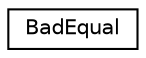 digraph "Graphical Class Hierarchy"
{
  edge [fontname="Helvetica",fontsize="10",labelfontname="Helvetica",labelfontsize="10"];
  node [fontname="Helvetica",fontsize="10",shape=record];
  rankdir="LR";
  Node0 [label="BadEqual",height=0.2,width=0.4,color="black", fillcolor="white", style="filled",URL="$struct_bad_equal.html"];
}
